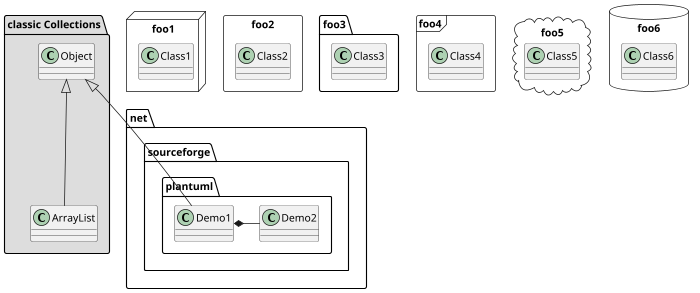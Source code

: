 @startuml
package "classic Collections" #DDDDDD {
    Object <|-- ArrayList
}

package net.sourceforge.plantuml {
    Object <|-- Demo1
    Demo1 *- Demo2
}

scale 700 width
package foo1 <<Node>> {
    class Class1
}

package foo2 <<Rectangle>> {
    class Class2
}

package foo3 <<Folder>> {
    class Class3
}

package foo4 <<Frame>> {
    class Class4
}

package foo5 <<Cloud>> {
    class Class5
}

package foo6 <<Database>> {
    class Class6
}
@enduml